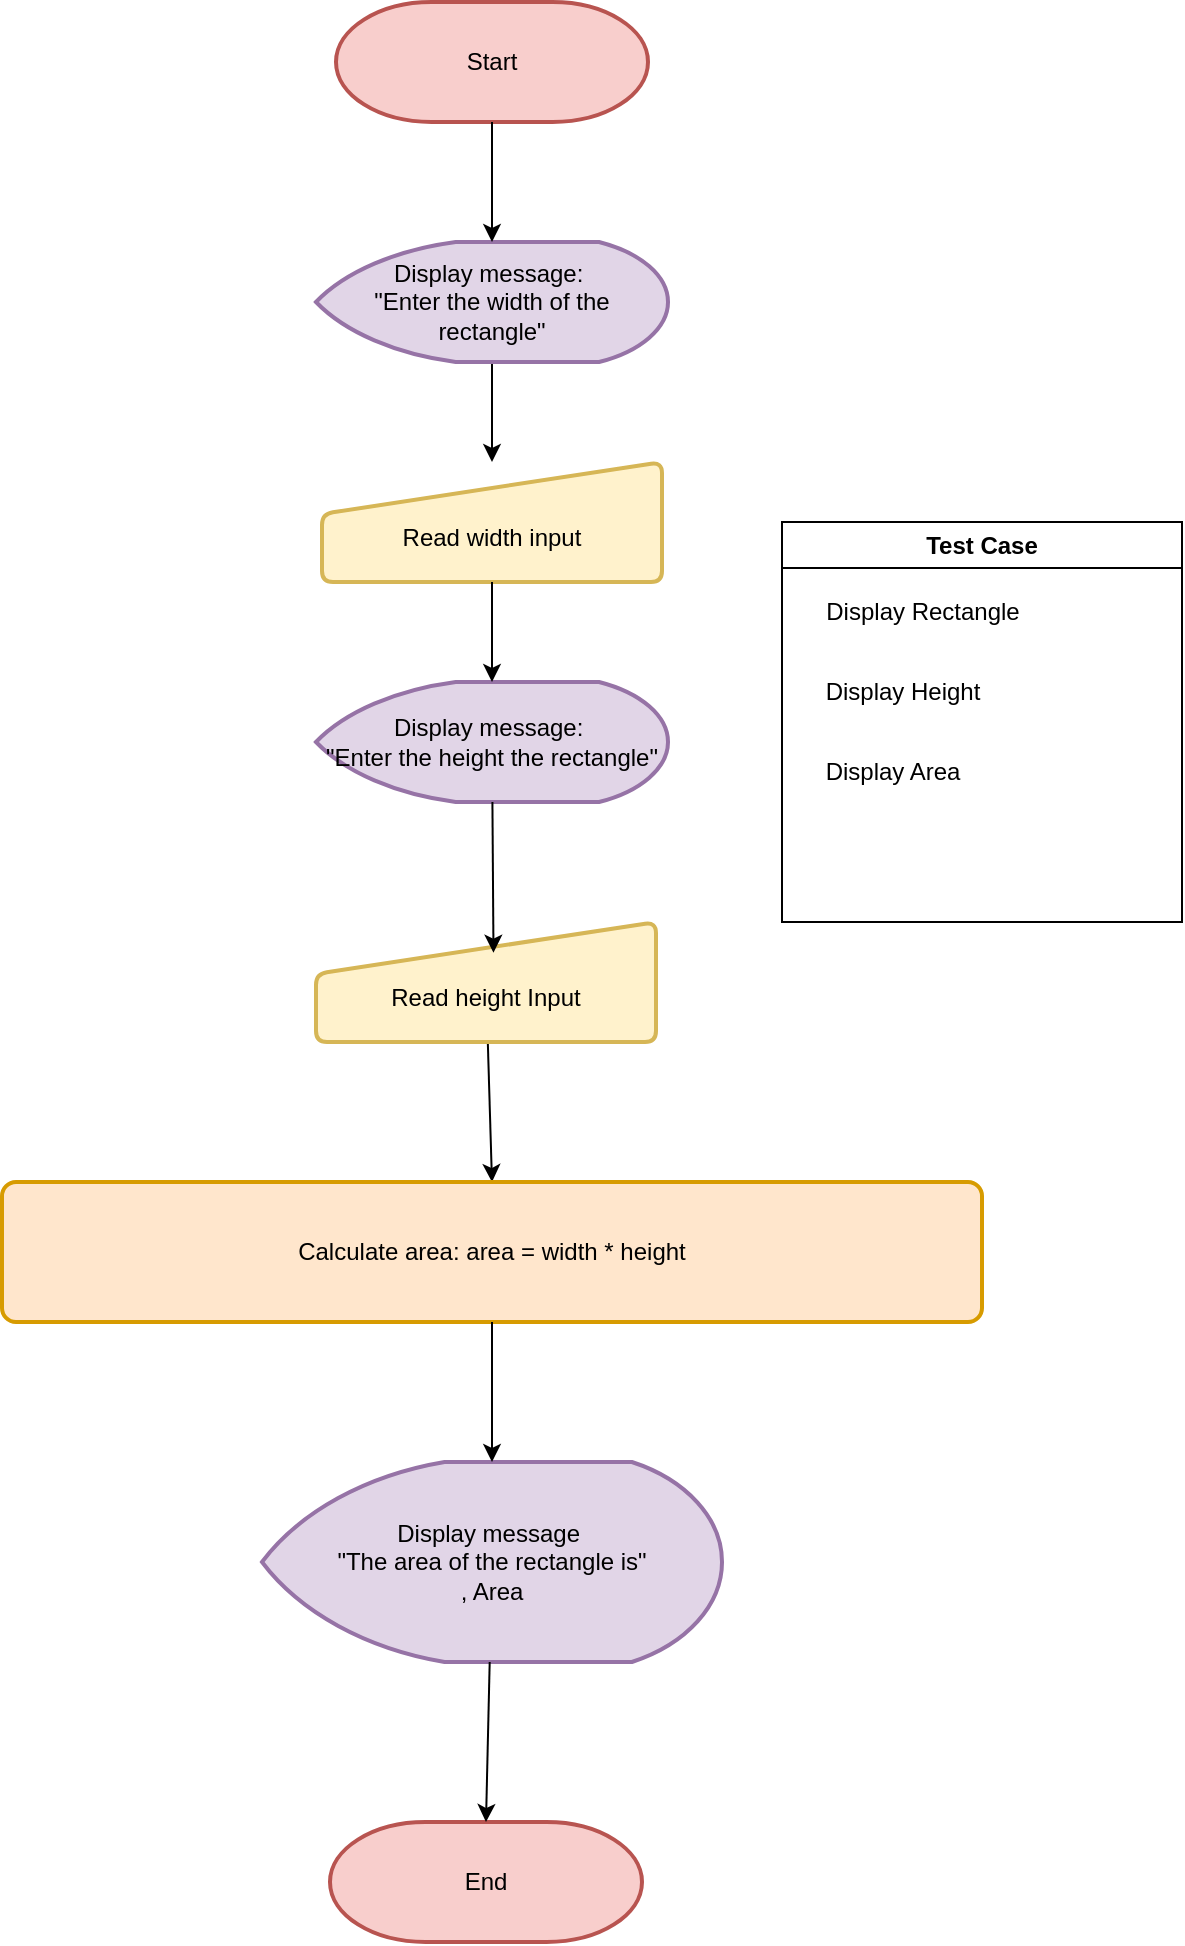 <mxfile>
    <diagram id="fC4RZfbXHJZ3swg_THEl" name="Page-1">
        <mxGraphModel dx="535" dy="334" grid="1" gridSize="10" guides="1" tooltips="1" connect="1" arrows="1" fold="1" page="1" pageScale="1" pageWidth="827" pageHeight="1169" math="0" shadow="0">
            <root>
                <mxCell id="0"/>
                <mxCell id="1" parent="0"/>
                <mxCell id="2" value="Start" style="strokeWidth=2;html=1;shape=mxgraph.flowchart.terminator;whiteSpace=wrap;fillColor=#f8cecc;strokeColor=#b85450;" vertex="1" parent="1">
                    <mxGeometry x="377" y="30" width="156" height="60" as="geometry"/>
                </mxCell>
                <mxCell id="11" style="edgeStyle=none;html=1;entryX=0.5;entryY=0;entryDx=0;entryDy=0;" edge="1" parent="1" source="3" target="5">
                    <mxGeometry relative="1" as="geometry"/>
                </mxCell>
                <mxCell id="3" value="Display message:&amp;nbsp;&lt;div&gt;&quot;Enter the width of the rectangle&quot;&lt;/div&gt;" style="strokeWidth=2;html=1;shape=mxgraph.flowchart.display;whiteSpace=wrap;fillColor=#e1d5e7;strokeColor=#9673a6;" vertex="1" parent="1">
                    <mxGeometry x="367" y="150" width="176" height="60" as="geometry"/>
                </mxCell>
                <mxCell id="4" style="edgeStyle=none;html=1;entryX=0.5;entryY=0;entryDx=0;entryDy=0;entryPerimeter=0;" edge="1" parent="1" source="2" target="3">
                    <mxGeometry relative="1" as="geometry"/>
                </mxCell>
                <mxCell id="5" value="&lt;div&gt;&lt;br&gt;&lt;/div&gt;Read width input" style="html=1;strokeWidth=2;shape=manualInput;whiteSpace=wrap;rounded=1;size=26;arcSize=11;fillColor=#fff2cc;strokeColor=#d6b656;" vertex="1" parent="1">
                    <mxGeometry x="370" y="260" width="170" height="60" as="geometry"/>
                </mxCell>
                <mxCell id="7" value="Display message:&amp;nbsp;&lt;div&gt;&quot;Enter the height the rectangle&quot;&lt;/div&gt;" style="strokeWidth=2;html=1;shape=mxgraph.flowchart.display;whiteSpace=wrap;fillColor=#e1d5e7;strokeColor=#9673a6;" vertex="1" parent="1">
                    <mxGeometry x="367" y="370" width="176" height="60" as="geometry"/>
                </mxCell>
                <mxCell id="12" style="edgeStyle=none;html=1;entryX=0.5;entryY=0;entryDx=0;entryDy=0;entryPerimeter=0;" edge="1" parent="1" source="5" target="7">
                    <mxGeometry relative="1" as="geometry"/>
                </mxCell>
                <mxCell id="18" style="edgeStyle=none;html=1;entryX=0.5;entryY=0;entryDx=0;entryDy=0;" edge="1" parent="1" source="13" target="16">
                    <mxGeometry relative="1" as="geometry"/>
                </mxCell>
                <mxCell id="13" value="&lt;div&gt;&lt;br&gt;&lt;/div&gt;&lt;div&gt;Read height Input&lt;/div&gt;" style="html=1;strokeWidth=2;shape=manualInput;whiteSpace=wrap;rounded=1;size=26;arcSize=11;fillColor=#fff2cc;strokeColor=#d6b656;" vertex="1" parent="1">
                    <mxGeometry x="367" y="490" width="170" height="60" as="geometry"/>
                </mxCell>
                <mxCell id="14" style="edgeStyle=none;html=1;entryX=0.522;entryY=0.256;entryDx=0;entryDy=0;entryPerimeter=0;" edge="1" parent="1" source="7" target="13">
                    <mxGeometry relative="1" as="geometry"/>
                </mxCell>
                <mxCell id="16" value="Calculate area: area = width * height" style="rounded=1;whiteSpace=wrap;html=1;absoluteArcSize=1;arcSize=14;strokeWidth=2;fillColor=#ffe6cc;strokeColor=#d79b00;" vertex="1" parent="1">
                    <mxGeometry x="210" y="620" width="490" height="70" as="geometry"/>
                </mxCell>
                <mxCell id="21" value="Display message&amp;nbsp;&lt;br&gt;&quot;The area of the rectangle is&quot;&lt;div&gt;, Area&lt;/div&gt;" style="strokeWidth=2;html=1;shape=mxgraph.flowchart.display;whiteSpace=wrap;fillColor=#e1d5e7;strokeColor=#9673a6;" vertex="1" parent="1">
                    <mxGeometry x="340" y="760" width="230" height="100" as="geometry"/>
                </mxCell>
                <mxCell id="22" style="edgeStyle=none;html=1;entryX=0.5;entryY=0;entryDx=0;entryDy=0;entryPerimeter=0;" edge="1" parent="1" source="16" target="21">
                    <mxGeometry relative="1" as="geometry"/>
                </mxCell>
                <mxCell id="23" value="End" style="strokeWidth=2;html=1;shape=mxgraph.flowchart.terminator;whiteSpace=wrap;fillColor=#f8cecc;strokeColor=#b85450;" vertex="1" parent="1">
                    <mxGeometry x="374" y="940" width="156" height="60" as="geometry"/>
                </mxCell>
                <mxCell id="24" style="edgeStyle=none;html=1;entryX=0.5;entryY=0;entryDx=0;entryDy=0;entryPerimeter=0;" edge="1" parent="1" source="21" target="23">
                    <mxGeometry relative="1" as="geometry"/>
                </mxCell>
                <mxCell id="46" value="Test Case" style="swimlane;whiteSpace=wrap;html=1;" vertex="1" parent="1">
                    <mxGeometry x="600" y="290" width="200" height="200" as="geometry"/>
                </mxCell>
                <mxCell id="47" value="Display Rectangle" style="text;html=1;align=center;verticalAlign=middle;resizable=0;points=[];autosize=1;strokeColor=none;fillColor=none;" vertex="1" parent="46">
                    <mxGeometry x="10" y="30" width="120" height="30" as="geometry"/>
                </mxCell>
                <mxCell id="48" value="Display Height" style="text;html=1;align=center;verticalAlign=middle;resizable=0;points=[];autosize=1;strokeColor=none;fillColor=none;" vertex="1" parent="46">
                    <mxGeometry x="10" y="70" width="100" height="30" as="geometry"/>
                </mxCell>
                <mxCell id="49" value="Display Area" style="text;html=1;align=center;verticalAlign=middle;resizable=0;points=[];autosize=1;strokeColor=none;fillColor=none;" vertex="1" parent="46">
                    <mxGeometry x="10" y="110" width="90" height="30" as="geometry"/>
                </mxCell>
            </root>
        </mxGraphModel>
    </diagram>
</mxfile>